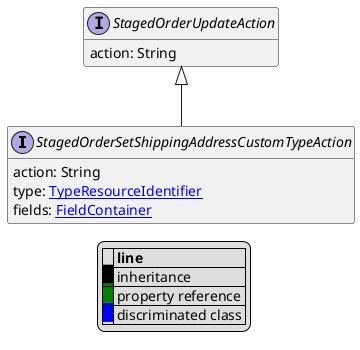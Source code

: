 @startuml

hide empty fields
hide empty methods
legend
|= |= line |
|<back:black>   </back>| inheritance |
|<back:green>   </back>| property reference |
|<back:blue>   </back>| discriminated class |
endlegend
interface StagedOrderSetShippingAddressCustomTypeAction [[StagedOrderSetShippingAddressCustomTypeAction.svg]] extends StagedOrderUpdateAction {
    action: String
    type: [[TypeResourceIdentifier.svg TypeResourceIdentifier]]
    fields: [[FieldContainer.svg FieldContainer]]
}
interface StagedOrderUpdateAction [[StagedOrderUpdateAction.svg]]  {
    action: String
}





@enduml
